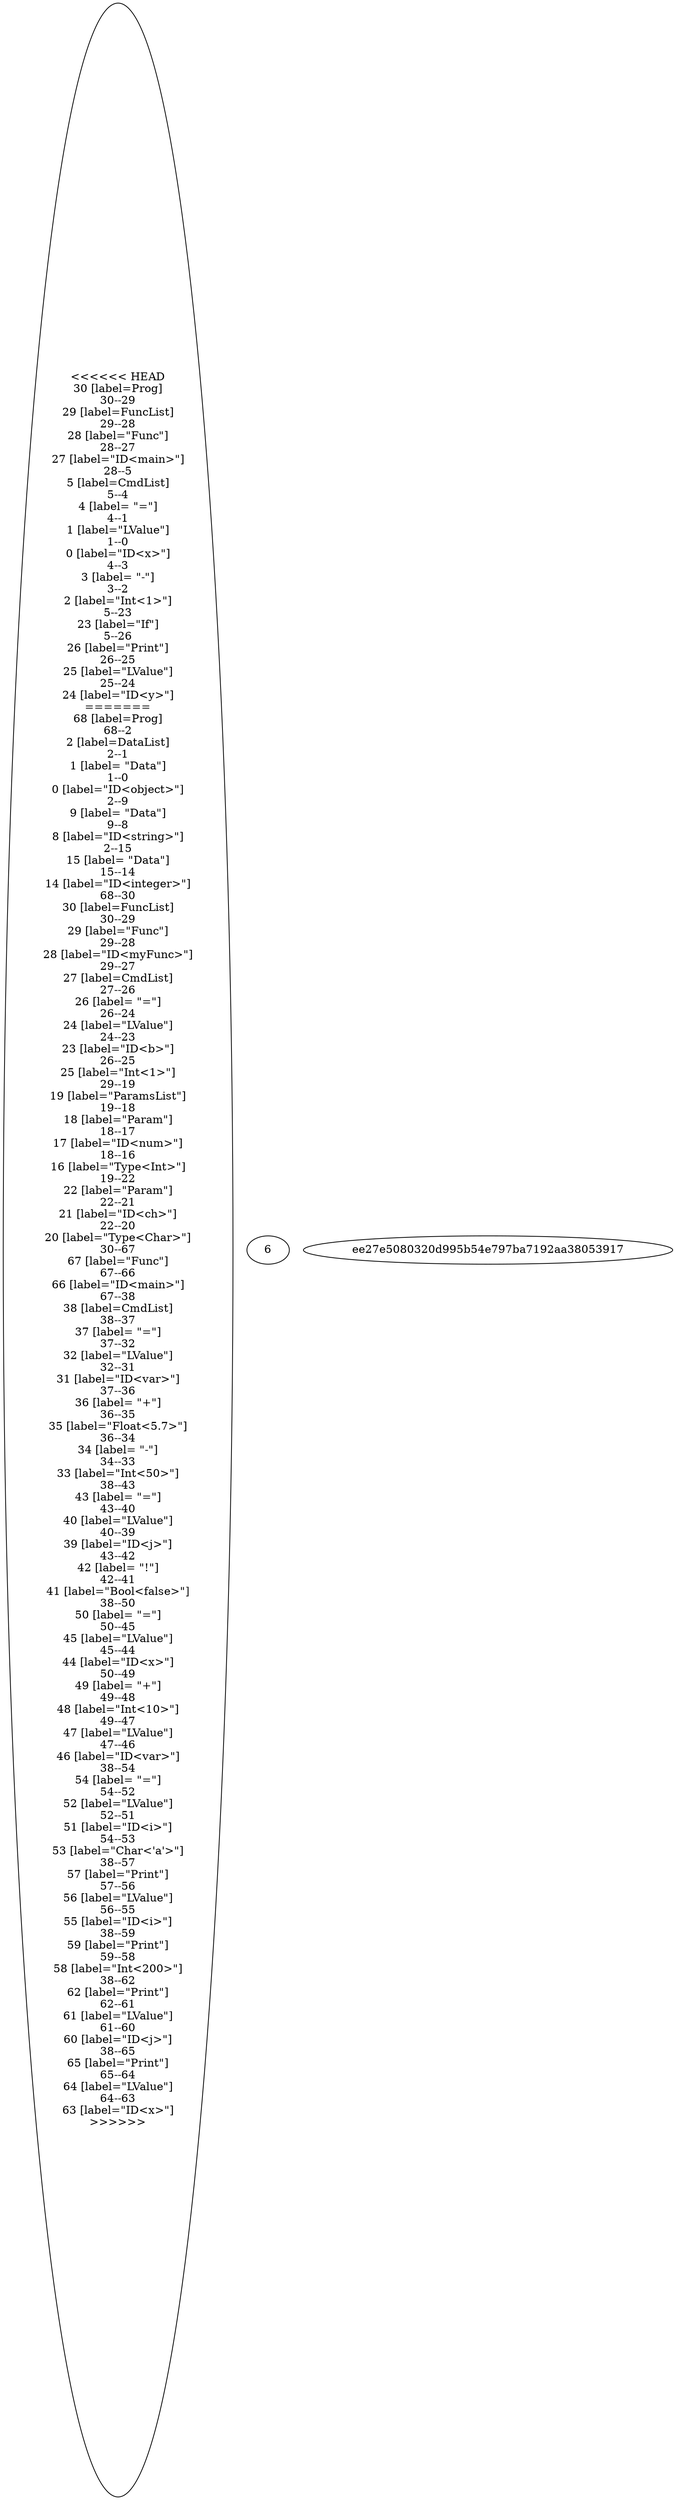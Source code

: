 graph program {
<<<<<<< HEAD
30 [label=Prog]
30--29
29 [label=FuncList]
29--28
28 [label="Func"]
28--27
27 [label="ID<main>"]
28--5
5 [label=CmdList]
5--4
4 [label= "="]
4--1
1 [label="LValue"]
1--0
0 [label="ID<x>"]
4--3
3 [label= "-"]
3--2
2 [label="Int<1>"]
5--23
23 [label="If"]
5--26
26 [label="Print"]
26--25
25 [label="LValue"]
25--24
24 [label="ID<y>"]
=======
68 [label=Prog]
68--2
2 [label=DataList]
2--1
1 [label= "Data"]
1--0
0 [label="ID<object>"]
2--9
9 [label= "Data"]
9--8
8 [label="ID<string>"]
2--15
15 [label= "Data"]
15--14
14 [label="ID<integer>"]
68--30
30 [label=FuncList]
30--29
29 [label="Func"]
29--28
28 [label="ID<myFunc>"]
29--27
27 [label=CmdList]
27--26
26 [label= "="]
26--24
24 [label="LValue"]
24--23
23 [label="ID<b>"]
26--25
25 [label="Int<1>"]
29--19
19 [label="ParamsList"]
19--18
18 [label="Param"]
18--17
17 [label="ID<num>"]
18--16
16 [label="Type<Int>"]
19--22
22 [label="Param"]
22--21
21 [label="ID<ch>"]
22--20
20 [label="Type<Char>"]
30--67
67 [label="Func"]
67--66
66 [label="ID<main>"]
67--38
38 [label=CmdList]
38--37
37 [label= "="]
37--32
32 [label="LValue"]
32--31
31 [label="ID<var>"]
37--36
36 [label= "+"]
36--35
35 [label="Float<5.7>"]
36--34
34 [label= "-"]
34--33
33 [label="Int<50>"]
38--43
43 [label= "="]
43--40
40 [label="LValue"]
40--39
39 [label="ID<j>"]
43--42
42 [label= "!"]
42--41
41 [label="Bool<false>"]
38--50
50 [label= "="]
50--45
45 [label="LValue"]
45--44
44 [label="ID<x>"]
50--49
49 [label= "+"]
49--48
48 [label="Int<10>"]
49--47
47 [label="LValue"]
47--46
46 [label="ID<var>"]
38--54
54 [label= "="]
54--52
52 [label="LValue"]
52--51
51 [label="ID<i>"]
54--53
53 [label="Char<'a'>"]
38--57
57 [label="Print"]
57--56
56 [label="LValue"]
56--55
55 [label="ID<i>"]
38--59
59 [label="Print"]
59--58
58 [label="Int<200>"]
38--62
62 [label="Print"]
62--61
61 [label="LValue"]
61--60
60 [label="ID<j>"]
38--65
65 [label="Print"]
65--64
64 [label="LValue"]
64--63
63 [label="ID<x>"]
>>>>>>> 6ee27e5080320d995b54e797ba7192aa38053917
}
